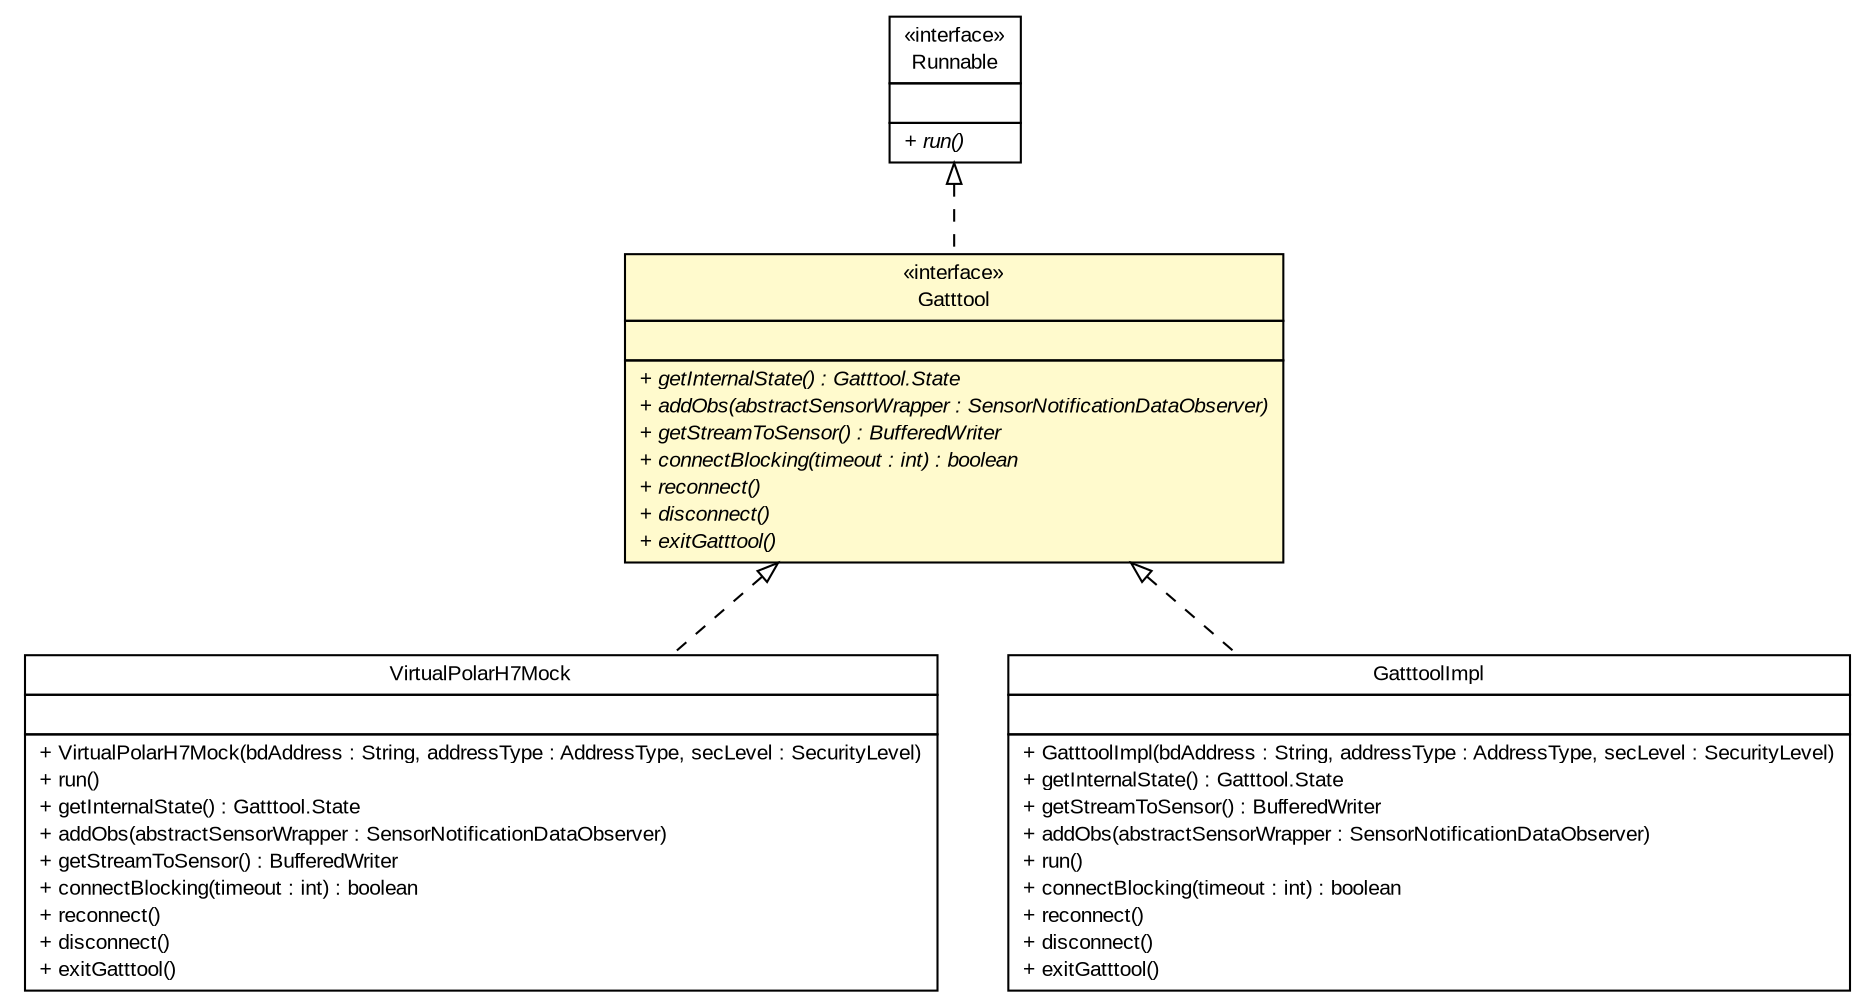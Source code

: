 #!/usr/local/bin/dot
#
# Class diagram 
# Generated by UMLGraph version R5_6 (http://www.umlgraph.org/)
#

digraph G {
	edge [fontname="arial",fontsize=10,labelfontname="arial",labelfontsize=10];
	node [fontname="arial",fontsize=10,shape=plaintext];
	nodesep=0.25;
	ranksep=0.5;
	// de.fhg.fit.biomos.sensorplatform.tools.VirtualPolarH7Mock
	c957 [label=<<table title="de.fhg.fit.biomos.sensorplatform.tools.VirtualPolarH7Mock" border="0" cellborder="1" cellspacing="0" cellpadding="2" port="p" href="./VirtualPolarH7Mock.html">
		<tr><td><table border="0" cellspacing="0" cellpadding="1">
<tr><td align="center" balign="center"> VirtualPolarH7Mock </td></tr>
		</table></td></tr>
		<tr><td><table border="0" cellspacing="0" cellpadding="1">
<tr><td align="left" balign="left">  </td></tr>
		</table></td></tr>
		<tr><td><table border="0" cellspacing="0" cellpadding="1">
<tr><td align="left" balign="left"> + VirtualPolarH7Mock(bdAddress : String, addressType : AddressType, secLevel : SecurityLevel) </td></tr>
<tr><td align="left" balign="left"> + run() </td></tr>
<tr><td align="left" balign="left"> + getInternalState() : Gatttool.State </td></tr>
<tr><td align="left" balign="left"> + addObs(abstractSensorWrapper : SensorNotificationDataObserver) </td></tr>
<tr><td align="left" balign="left"> + getStreamToSensor() : BufferedWriter </td></tr>
<tr><td align="left" balign="left"> + connectBlocking(timeout : int) : boolean </td></tr>
<tr><td align="left" balign="left"> + reconnect() </td></tr>
<tr><td align="left" balign="left"> + disconnect() </td></tr>
<tr><td align="left" balign="left"> + exitGatttool() </td></tr>
		</table></td></tr>
		</table>>, URL="./VirtualPolarH7Mock.html", fontname="arial", fontcolor="black", fontsize=10.0];
	// de.fhg.fit.biomos.sensorplatform.tools.GatttoolImpl
	c963 [label=<<table title="de.fhg.fit.biomos.sensorplatform.tools.GatttoolImpl" border="0" cellborder="1" cellspacing="0" cellpadding="2" port="p" href="./GatttoolImpl.html">
		<tr><td><table border="0" cellspacing="0" cellpadding="1">
<tr><td align="center" balign="center"> GatttoolImpl </td></tr>
		</table></td></tr>
		<tr><td><table border="0" cellspacing="0" cellpadding="1">
<tr><td align="left" balign="left">  </td></tr>
		</table></td></tr>
		<tr><td><table border="0" cellspacing="0" cellpadding="1">
<tr><td align="left" balign="left"> + GatttoolImpl(bdAddress : String, addressType : AddressType, secLevel : SecurityLevel) </td></tr>
<tr><td align="left" balign="left"> + getInternalState() : Gatttool.State </td></tr>
<tr><td align="left" balign="left"> + getStreamToSensor() : BufferedWriter </td></tr>
<tr><td align="left" balign="left"> + addObs(abstractSensorWrapper : SensorNotificationDataObserver) </td></tr>
<tr><td align="left" balign="left"> + run() </td></tr>
<tr><td align="left" balign="left"> + connectBlocking(timeout : int) : boolean </td></tr>
<tr><td align="left" balign="left"> + reconnect() </td></tr>
<tr><td align="left" balign="left"> + disconnect() </td></tr>
<tr><td align="left" balign="left"> + exitGatttool() </td></tr>
		</table></td></tr>
		</table>>, URL="./GatttoolImpl.html", fontname="arial", fontcolor="black", fontsize=10.0];
	// de.fhg.fit.biomos.sensorplatform.tools.Gatttool
	c964 [label=<<table title="de.fhg.fit.biomos.sensorplatform.tools.Gatttool" border="0" cellborder="1" cellspacing="0" cellpadding="2" port="p" bgcolor="lemonChiffon" href="./Gatttool.html">
		<tr><td><table border="0" cellspacing="0" cellpadding="1">
<tr><td align="center" balign="center"> &#171;interface&#187; </td></tr>
<tr><td align="center" balign="center"> Gatttool </td></tr>
		</table></td></tr>
		<tr><td><table border="0" cellspacing="0" cellpadding="1">
<tr><td align="left" balign="left">  </td></tr>
		</table></td></tr>
		<tr><td><table border="0" cellspacing="0" cellpadding="1">
<tr><td align="left" balign="left"><font face="arial italic" point-size="10.0"> + getInternalState() : Gatttool.State </font></td></tr>
<tr><td align="left" balign="left"><font face="arial italic" point-size="10.0"> + addObs(abstractSensorWrapper : SensorNotificationDataObserver) </font></td></tr>
<tr><td align="left" balign="left"><font face="arial italic" point-size="10.0"> + getStreamToSensor() : BufferedWriter </font></td></tr>
<tr><td align="left" balign="left"><font face="arial italic" point-size="10.0"> + connectBlocking(timeout : int) : boolean </font></td></tr>
<tr><td align="left" balign="left"><font face="arial italic" point-size="10.0"> + reconnect() </font></td></tr>
<tr><td align="left" balign="left"><font face="arial italic" point-size="10.0"> + disconnect() </font></td></tr>
<tr><td align="left" balign="left"><font face="arial italic" point-size="10.0"> + exitGatttool() </font></td></tr>
		</table></td></tr>
		</table>>, URL="./Gatttool.html", fontname="arial", fontcolor="black", fontsize=10.0];
	//de.fhg.fit.biomos.sensorplatform.tools.VirtualPolarH7Mock implements de.fhg.fit.biomos.sensorplatform.tools.Gatttool
	c964:p -> c957:p [dir=back,arrowtail=empty,style=dashed];
	//de.fhg.fit.biomos.sensorplatform.tools.GatttoolImpl implements de.fhg.fit.biomos.sensorplatform.tools.Gatttool
	c964:p -> c963:p [dir=back,arrowtail=empty,style=dashed];
	//de.fhg.fit.biomos.sensorplatform.tools.Gatttool implements java.lang.Runnable
	c972:p -> c964:p [dir=back,arrowtail=empty,style=dashed];
	// java.lang.Runnable
	c972 [label=<<table title="java.lang.Runnable" border="0" cellborder="1" cellspacing="0" cellpadding="2" port="p" href="http://java.sun.com/j2se/1.4.2/docs/api/java/lang/Runnable.html">
		<tr><td><table border="0" cellspacing="0" cellpadding="1">
<tr><td align="center" balign="center"> &#171;interface&#187; </td></tr>
<tr><td align="center" balign="center"> Runnable </td></tr>
		</table></td></tr>
		<tr><td><table border="0" cellspacing="0" cellpadding="1">
<tr><td align="left" balign="left">  </td></tr>
		</table></td></tr>
		<tr><td><table border="0" cellspacing="0" cellpadding="1">
<tr><td align="left" balign="left"><font face="arial italic" point-size="10.0"> + run() </font></td></tr>
		</table></td></tr>
		</table>>, URL="http://java.sun.com/j2se/1.4.2/docs/api/java/lang/Runnable.html", fontname="arial", fontcolor="black", fontsize=10.0];
}

